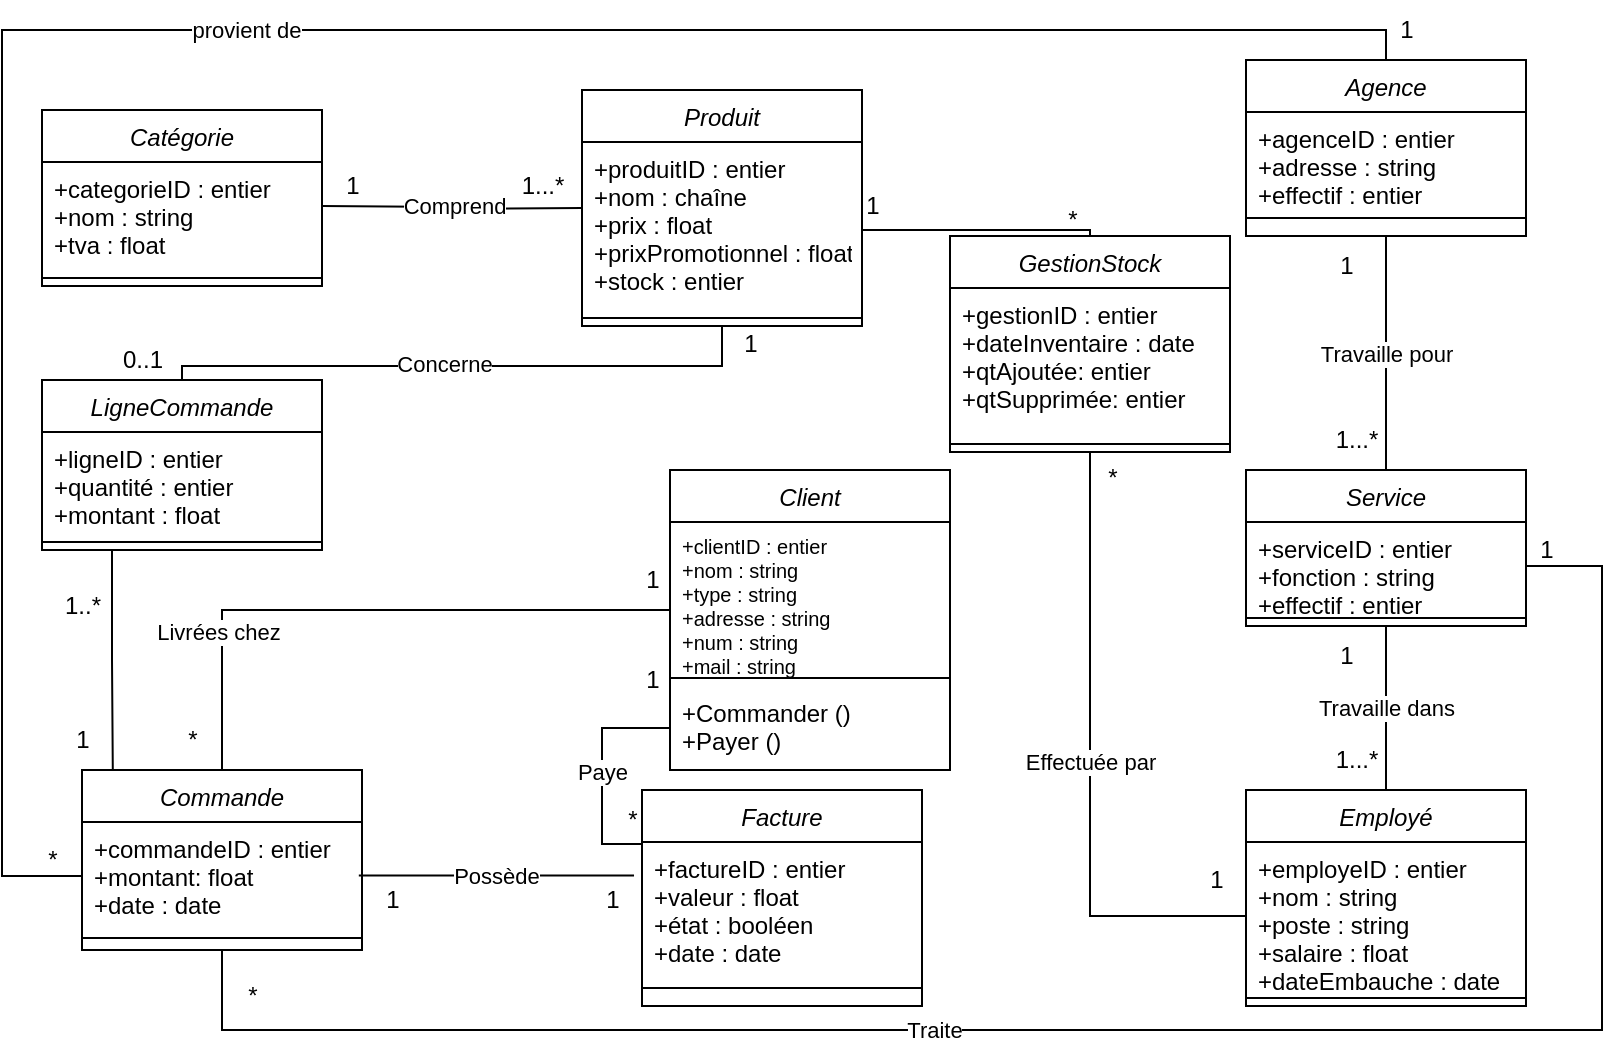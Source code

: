 <mxfile version="21.4.0" type="github">
  <diagram id="C5RBs43oDa-KdzZeNtuy" name="Page-1">
    <mxGraphModel dx="1009" dy="542" grid="1" gridSize="10" guides="1" tooltips="1" connect="1" arrows="1" fold="1" page="1" pageScale="1" pageWidth="827" pageHeight="1169" math="0" shadow="0">
      <root>
        <mxCell id="WIyWlLk6GJQsqaUBKTNV-0" />
        <mxCell id="WIyWlLk6GJQsqaUBKTNV-1" parent="WIyWlLk6GJQsqaUBKTNV-0" />
        <mxCell id="EJpG7dNDgXVxEDcTbUmV-0" value="Produit" style="swimlane;fontStyle=2;align=center;verticalAlign=top;childLayout=stackLayout;horizontal=1;startSize=26;horizontalStack=0;resizeParent=1;resizeLast=0;collapsible=1;marginBottom=0;rounded=0;shadow=0;strokeWidth=1;" parent="WIyWlLk6GJQsqaUBKTNV-1" vertex="1">
          <mxGeometry x="420" y="140" width="140" height="118" as="geometry">
            <mxRectangle x="230" y="140" width="160" height="26" as="alternateBounds" />
          </mxGeometry>
        </mxCell>
        <mxCell id="EJpG7dNDgXVxEDcTbUmV-1" value="+produitID : entier&#xa;+nom : chaîne&#xa;+prix : float&#xa;+prixPromotionnel : float&#xa;+stock : entier" style="text;align=left;verticalAlign=top;spacingLeft=4;spacingRight=4;overflow=hidden;rotatable=0;points=[[0,0.5],[1,0.5]];portConstraint=eastwest;" parent="EJpG7dNDgXVxEDcTbUmV-0" vertex="1">
          <mxGeometry y="26" width="140" height="84" as="geometry" />
        </mxCell>
        <mxCell id="EJpG7dNDgXVxEDcTbUmV-2" value="" style="line;html=1;strokeWidth=1;align=left;verticalAlign=middle;spacingTop=-1;spacingLeft=3;spacingRight=3;rotatable=0;labelPosition=right;points=[];portConstraint=eastwest;" parent="EJpG7dNDgXVxEDcTbUmV-0" vertex="1">
          <mxGeometry y="110" width="140" height="8" as="geometry" />
        </mxCell>
        <mxCell id="EJpG7dNDgXVxEDcTbUmV-3" value="Travaille dans" style="edgeStyle=orthogonalEdgeStyle;rounded=0;orthogonalLoop=1;jettySize=auto;html=1;exitX=0.5;exitY=0;exitDx=0;exitDy=0;entryX=0.5;entryY=1;entryDx=0;entryDy=0;endArrow=none;endFill=0;" parent="WIyWlLk6GJQsqaUBKTNV-1" source="EJpG7dNDgXVxEDcTbUmV-4" target="EJpG7dNDgXVxEDcTbUmV-26" edge="1">
          <mxGeometry relative="1" as="geometry" />
        </mxCell>
        <mxCell id="EJpG7dNDgXVxEDcTbUmV-4" value="Employé" style="swimlane;fontStyle=2;align=center;verticalAlign=top;childLayout=stackLayout;horizontal=1;startSize=26;horizontalStack=0;resizeParent=1;resizeLast=0;collapsible=1;marginBottom=0;rounded=0;shadow=0;strokeWidth=1;" parent="WIyWlLk6GJQsqaUBKTNV-1" vertex="1">
          <mxGeometry x="752" y="490" width="140" height="108" as="geometry">
            <mxRectangle x="230" y="140" width="160" height="26" as="alternateBounds" />
          </mxGeometry>
        </mxCell>
        <mxCell id="EJpG7dNDgXVxEDcTbUmV-5" value="+employeID : entier&#xa;+nom : string&#xa;+poste : string&#xa;+salaire : float&#xa;+dateEmbauche : date" style="text;align=left;verticalAlign=top;spacingLeft=4;spacingRight=4;overflow=hidden;rotatable=0;points=[[0,0.5],[1,0.5]];portConstraint=eastwest;" parent="EJpG7dNDgXVxEDcTbUmV-4" vertex="1">
          <mxGeometry y="26" width="140" height="74" as="geometry" />
        </mxCell>
        <mxCell id="EJpG7dNDgXVxEDcTbUmV-6" value="" style="line;html=1;strokeWidth=1;align=left;verticalAlign=middle;spacingTop=-1;spacingLeft=3;spacingRight=3;rotatable=0;labelPosition=right;points=[];portConstraint=eastwest;" parent="EJpG7dNDgXVxEDcTbUmV-4" vertex="1">
          <mxGeometry y="100" width="140" height="8" as="geometry" />
        </mxCell>
        <mxCell id="EJpG7dNDgXVxEDcTbUmV-7" value="Catégorie" style="swimlane;fontStyle=2;align=center;verticalAlign=top;childLayout=stackLayout;horizontal=1;startSize=26;horizontalStack=0;resizeParent=1;resizeLast=0;collapsible=1;marginBottom=0;rounded=0;shadow=0;strokeWidth=1;" parent="WIyWlLk6GJQsqaUBKTNV-1" vertex="1">
          <mxGeometry x="150" y="150" width="140" height="88" as="geometry">
            <mxRectangle x="230" y="140" width="160" height="26" as="alternateBounds" />
          </mxGeometry>
        </mxCell>
        <mxCell id="EJpG7dNDgXVxEDcTbUmV-8" value="+categorieID : entier&#xa;+nom : string&#xa;+tva : float" style="text;align=left;verticalAlign=top;spacingLeft=4;spacingRight=4;overflow=hidden;rotatable=0;points=[[0,0.5],[1,0.5]];portConstraint=eastwest;" parent="EJpG7dNDgXVxEDcTbUmV-7" vertex="1">
          <mxGeometry y="26" width="140" height="54" as="geometry" />
        </mxCell>
        <mxCell id="EJpG7dNDgXVxEDcTbUmV-9" value="" style="line;html=1;strokeWidth=1;align=left;verticalAlign=middle;spacingTop=-1;spacingLeft=3;spacingRight=3;rotatable=0;labelPosition=right;points=[];portConstraint=eastwest;" parent="EJpG7dNDgXVxEDcTbUmV-7" vertex="1">
          <mxGeometry y="80" width="140" height="8" as="geometry" />
        </mxCell>
        <mxCell id="EJpG7dNDgXVxEDcTbUmV-10" value="Client" style="swimlane;fontStyle=2;align=center;verticalAlign=top;childLayout=stackLayout;horizontal=1;startSize=26;horizontalStack=0;resizeParent=1;resizeLast=0;collapsible=1;marginBottom=0;rounded=0;shadow=0;strokeWidth=1;" parent="WIyWlLk6GJQsqaUBKTNV-1" vertex="1">
          <mxGeometry x="464" y="330" width="140" height="150" as="geometry">
            <mxRectangle x="230" y="140" width="160" height="26" as="alternateBounds" />
          </mxGeometry>
        </mxCell>
        <mxCell id="EJpG7dNDgXVxEDcTbUmV-11" value="+clientID : entier&#xa;+nom : string&#xa;+type : string&#xa;+adresse : string&#xa;+num : string&#xa;+mail : string" style="text;align=left;verticalAlign=top;spacingLeft=4;spacingRight=4;overflow=hidden;rotatable=0;points=[[0,0.5],[1,0.5]];portConstraint=eastwest;fontSize=10;" parent="EJpG7dNDgXVxEDcTbUmV-10" vertex="1">
          <mxGeometry y="26" width="140" height="74" as="geometry" />
        </mxCell>
        <mxCell id="EJpG7dNDgXVxEDcTbUmV-12" value="" style="line;html=1;strokeWidth=1;align=left;verticalAlign=middle;spacingTop=-1;spacingLeft=3;spacingRight=3;rotatable=0;labelPosition=right;points=[];portConstraint=eastwest;" parent="EJpG7dNDgXVxEDcTbUmV-10" vertex="1">
          <mxGeometry y="100" width="140" height="8" as="geometry" />
        </mxCell>
        <mxCell id="EJpG7dNDgXVxEDcTbUmV-13" value="+Commander ()&#xa;+Payer ()" style="text;align=left;verticalAlign=top;spacingLeft=4;spacingRight=4;overflow=hidden;rotatable=0;points=[[0,0.5],[1,0.5]];portConstraint=eastwest;" parent="EJpG7dNDgXVxEDcTbUmV-10" vertex="1">
          <mxGeometry y="108" width="140" height="42" as="geometry" />
        </mxCell>
        <mxCell id="EJpG7dNDgXVxEDcTbUmV-14" style="edgeStyle=orthogonalEdgeStyle;rounded=0;orthogonalLoop=1;jettySize=auto;html=1;exitX=0.5;exitY=0;exitDx=0;exitDy=0;endArrow=none;endFill=0;" parent="WIyWlLk6GJQsqaUBKTNV-1" source="EJpG7dNDgXVxEDcTbUmV-16" edge="1">
          <mxGeometry relative="1" as="geometry">
            <mxPoint x="464" y="400" as="targetPoint" />
            <Array as="points">
              <mxPoint x="240" y="400" />
              <mxPoint x="464" y="400" />
            </Array>
          </mxGeometry>
        </mxCell>
        <mxCell id="EJpG7dNDgXVxEDcTbUmV-15" value="Livrées chez" style="edgeLabel;html=1;align=center;verticalAlign=middle;resizable=0;points=[];" parent="EJpG7dNDgXVxEDcTbUmV-14" vertex="1" connectable="0">
          <mxGeometry x="-0.542" y="2" relative="1" as="geometry">
            <mxPoint as="offset" />
          </mxGeometry>
        </mxCell>
        <mxCell id="EJpG7dNDgXVxEDcTbUmV-16" value="Commande" style="swimlane;fontStyle=2;align=center;verticalAlign=top;childLayout=stackLayout;horizontal=1;startSize=26;horizontalStack=0;resizeParent=1;resizeLast=0;collapsible=1;marginBottom=0;rounded=0;shadow=0;strokeWidth=1;" parent="WIyWlLk6GJQsqaUBKTNV-1" vertex="1">
          <mxGeometry x="170" y="480" width="140" height="90" as="geometry">
            <mxRectangle x="230" y="140" width="160" height="26" as="alternateBounds" />
          </mxGeometry>
        </mxCell>
        <mxCell id="EJpG7dNDgXVxEDcTbUmV-17" value="+commandeID : entier&#xa;+montant: float&#xa;+date : date" style="text;align=left;verticalAlign=top;spacingLeft=4;spacingRight=4;overflow=hidden;rotatable=0;points=[[0,0.5],[1,0.5]];portConstraint=eastwest;" parent="EJpG7dNDgXVxEDcTbUmV-16" vertex="1">
          <mxGeometry y="26" width="140" height="54" as="geometry" />
        </mxCell>
        <mxCell id="EJpG7dNDgXVxEDcTbUmV-18" value="" style="line;html=1;strokeWidth=1;align=left;verticalAlign=middle;spacingTop=-1;spacingLeft=3;spacingRight=3;rotatable=0;labelPosition=right;points=[];portConstraint=eastwest;" parent="EJpG7dNDgXVxEDcTbUmV-16" vertex="1">
          <mxGeometry y="80" width="140" height="8" as="geometry" />
        </mxCell>
        <mxCell id="EJpG7dNDgXVxEDcTbUmV-19" value="Travaille pour" style="edgeStyle=orthogonalEdgeStyle;rounded=0;orthogonalLoop=1;jettySize=auto;html=1;exitX=0.5;exitY=1;exitDx=0;exitDy=0;strokeColor=default;startArrow=none;startFill=0;endArrow=none;endFill=0;" parent="WIyWlLk6GJQsqaUBKTNV-1" source="EJpG7dNDgXVxEDcTbUmV-20" target="EJpG7dNDgXVxEDcTbUmV-26" edge="1">
          <mxGeometry relative="1" as="geometry" />
        </mxCell>
        <mxCell id="EJpG7dNDgXVxEDcTbUmV-20" value="Agence" style="swimlane;fontStyle=2;align=center;verticalAlign=top;childLayout=stackLayout;horizontal=1;startSize=26;horizontalStack=0;resizeParent=1;resizeLast=0;collapsible=1;marginBottom=0;rounded=0;shadow=0;strokeWidth=1;" parent="WIyWlLk6GJQsqaUBKTNV-1" vertex="1">
          <mxGeometry x="752" y="125" width="140" height="88" as="geometry">
            <mxRectangle x="230" y="140" width="160" height="26" as="alternateBounds" />
          </mxGeometry>
        </mxCell>
        <mxCell id="EJpG7dNDgXVxEDcTbUmV-21" value="+agenceID : entier&#xa;+adresse : string&#xa;+effectif : entier" style="text;align=left;verticalAlign=top;spacingLeft=4;spacingRight=4;overflow=hidden;rotatable=0;points=[[0,0.5],[1,0.5]];portConstraint=eastwest;" parent="EJpG7dNDgXVxEDcTbUmV-20" vertex="1">
          <mxGeometry y="26" width="140" height="44" as="geometry" />
        </mxCell>
        <mxCell id="EJpG7dNDgXVxEDcTbUmV-22" value="" style="line;html=1;strokeWidth=1;align=left;verticalAlign=middle;spacingTop=-1;spacingLeft=3;spacingRight=3;rotatable=0;labelPosition=right;points=[];portConstraint=eastwest;" parent="EJpG7dNDgXVxEDcTbUmV-20" vertex="1">
          <mxGeometry y="70" width="140" height="18" as="geometry" />
        </mxCell>
        <mxCell id="EJpG7dNDgXVxEDcTbUmV-23" value="Facture" style="swimlane;fontStyle=2;align=center;verticalAlign=top;childLayout=stackLayout;horizontal=1;startSize=26;horizontalStack=0;resizeParent=1;resizeLast=0;collapsible=1;marginBottom=0;rounded=0;shadow=0;strokeWidth=1;" parent="WIyWlLk6GJQsqaUBKTNV-1" vertex="1">
          <mxGeometry x="450" y="490" width="140" height="108" as="geometry">
            <mxRectangle x="230" y="140" width="160" height="26" as="alternateBounds" />
          </mxGeometry>
        </mxCell>
        <mxCell id="EJpG7dNDgXVxEDcTbUmV-24" value="+factureID : entier&#xa;+valeur : float&#xa;+état : booléen&#xa;+date : date" style="text;align=left;verticalAlign=top;spacingLeft=4;spacingRight=4;overflow=hidden;rotatable=0;points=[[0,0.5],[1,0.5]];portConstraint=eastwest;" parent="EJpG7dNDgXVxEDcTbUmV-23" vertex="1">
          <mxGeometry y="26" width="140" height="64" as="geometry" />
        </mxCell>
        <mxCell id="EJpG7dNDgXVxEDcTbUmV-25" value="" style="line;html=1;strokeWidth=1;align=left;verticalAlign=middle;spacingTop=-1;spacingLeft=3;spacingRight=3;rotatable=0;labelPosition=right;points=[];portConstraint=eastwest;" parent="EJpG7dNDgXVxEDcTbUmV-23" vertex="1">
          <mxGeometry y="90" width="140" height="18" as="geometry" />
        </mxCell>
        <mxCell id="EJpG7dNDgXVxEDcTbUmV-26" value="Service" style="swimlane;fontStyle=2;align=center;verticalAlign=top;childLayout=stackLayout;horizontal=1;startSize=26;horizontalStack=0;resizeParent=1;resizeLast=0;collapsible=1;marginBottom=0;rounded=0;shadow=0;strokeWidth=1;" parent="WIyWlLk6GJQsqaUBKTNV-1" vertex="1">
          <mxGeometry x="752" y="330" width="140" height="78" as="geometry">
            <mxRectangle x="230" y="140" width="160" height="26" as="alternateBounds" />
          </mxGeometry>
        </mxCell>
        <mxCell id="EJpG7dNDgXVxEDcTbUmV-27" value="+serviceID : entier&#xa;+fonction : string&#xa;+effectif : entier" style="text;align=left;verticalAlign=top;spacingLeft=4;spacingRight=4;overflow=hidden;rotatable=0;points=[[0,0.5],[1,0.5]];portConstraint=eastwest;" parent="EJpG7dNDgXVxEDcTbUmV-26" vertex="1">
          <mxGeometry y="26" width="140" height="44" as="geometry" />
        </mxCell>
        <mxCell id="EJpG7dNDgXVxEDcTbUmV-28" value="" style="line;html=1;strokeWidth=1;align=left;verticalAlign=middle;spacingTop=-1;spacingLeft=3;spacingRight=3;rotatable=0;labelPosition=right;points=[];portConstraint=eastwest;" parent="EJpG7dNDgXVxEDcTbUmV-26" vertex="1">
          <mxGeometry y="70" width="140" height="8" as="geometry" />
        </mxCell>
        <mxCell id="EJpG7dNDgXVxEDcTbUmV-29" value="Comprend" style="edgeStyle=orthogonalEdgeStyle;rounded=0;orthogonalLoop=1;jettySize=auto;html=1;endArrow=none;endFill=0;" parent="WIyWlLk6GJQsqaUBKTNV-1" edge="1">
          <mxGeometry relative="1" as="geometry">
            <mxPoint x="290" y="198" as="sourcePoint" />
            <mxPoint x="420" y="199" as="targetPoint" />
          </mxGeometry>
        </mxCell>
        <mxCell id="EJpG7dNDgXVxEDcTbUmV-30" value="1...*" style="text;html=1;align=center;verticalAlign=middle;resizable=0;points=[];autosize=1;strokeColor=none;fillColor=none;" parent="WIyWlLk6GJQsqaUBKTNV-1" vertex="1">
          <mxGeometry x="380" y="173" width="40" height="30" as="geometry" />
        </mxCell>
        <mxCell id="EJpG7dNDgXVxEDcTbUmV-31" value="1" style="text;html=1;align=center;verticalAlign=middle;resizable=0;points=[];autosize=1;strokeColor=none;fillColor=none;" parent="WIyWlLk6GJQsqaUBKTNV-1" vertex="1">
          <mxGeometry x="290" y="173" width="30" height="30" as="geometry" />
        </mxCell>
        <mxCell id="EJpG7dNDgXVxEDcTbUmV-32" value="*" style="text;html=1;align=center;verticalAlign=middle;resizable=0;points=[];autosize=1;strokeColor=none;fillColor=none;" parent="WIyWlLk6GJQsqaUBKTNV-1" vertex="1">
          <mxGeometry x="430" y="490" width="30" height="30" as="geometry" />
        </mxCell>
        <mxCell id="EJpG7dNDgXVxEDcTbUmV-33" value="1" style="text;html=1;align=center;verticalAlign=middle;resizable=0;points=[];autosize=1;strokeColor=none;fillColor=none;" parent="WIyWlLk6GJQsqaUBKTNV-1" vertex="1">
          <mxGeometry x="420" y="530" width="30" height="30" as="geometry" />
        </mxCell>
        <mxCell id="EJpG7dNDgXVxEDcTbUmV-34" value="1...*" style="text;html=1;align=center;verticalAlign=middle;resizable=0;points=[];autosize=1;strokeColor=none;fillColor=none;" parent="WIyWlLk6GJQsqaUBKTNV-1" vertex="1">
          <mxGeometry x="787" y="300" width="40" height="30" as="geometry" />
        </mxCell>
        <mxCell id="EJpG7dNDgXVxEDcTbUmV-35" value="1" style="text;html=1;align=center;verticalAlign=middle;resizable=0;points=[];autosize=1;strokeColor=none;fillColor=none;" parent="WIyWlLk6GJQsqaUBKTNV-1" vertex="1">
          <mxGeometry x="440" y="420" width="30" height="30" as="geometry" />
        </mxCell>
        <mxCell id="EJpG7dNDgXVxEDcTbUmV-36" value="*" style="text;html=1;align=center;verticalAlign=middle;resizable=0;points=[];autosize=1;strokeColor=none;fillColor=none;" parent="WIyWlLk6GJQsqaUBKTNV-1" vertex="1">
          <mxGeometry x="240" y="578" width="30" height="30" as="geometry" />
        </mxCell>
        <mxCell id="EJpG7dNDgXVxEDcTbUmV-37" value="1" style="text;html=1;align=center;verticalAlign=middle;resizable=0;points=[];autosize=1;strokeColor=none;fillColor=none;" parent="WIyWlLk6GJQsqaUBKTNV-1" vertex="1">
          <mxGeometry x="887" y="355" width="30" height="30" as="geometry" />
        </mxCell>
        <mxCell id="EJpG7dNDgXVxEDcTbUmV-38" value="1...*" style="text;html=1;align=center;verticalAlign=middle;resizable=0;points=[];autosize=1;strokeColor=none;fillColor=none;" parent="WIyWlLk6GJQsqaUBKTNV-1" vertex="1">
          <mxGeometry x="787" y="460" width="40" height="30" as="geometry" />
        </mxCell>
        <mxCell id="EJpG7dNDgXVxEDcTbUmV-39" value="1" style="text;html=1;align=center;verticalAlign=middle;resizable=0;points=[];autosize=1;strokeColor=none;fillColor=none;" parent="WIyWlLk6GJQsqaUBKTNV-1" vertex="1">
          <mxGeometry x="787" y="408" width="30" height="30" as="geometry" />
        </mxCell>
        <mxCell id="EJpG7dNDgXVxEDcTbUmV-40" value="1" style="text;html=1;align=center;verticalAlign=middle;resizable=0;points=[];autosize=1;strokeColor=none;fillColor=none;" parent="WIyWlLk6GJQsqaUBKTNV-1" vertex="1">
          <mxGeometry x="787" y="213" width="30" height="30" as="geometry" />
        </mxCell>
        <mxCell id="EJpG7dNDgXVxEDcTbUmV-41" value="Possède" style="edgeStyle=orthogonalEdgeStyle;rounded=0;orthogonalLoop=1;jettySize=auto;html=1;exitX=-0.053;exitY=0.093;exitDx=0;exitDy=0;endArrow=none;endFill=0;entryX=0.867;entryY=0.093;entryDx=0;entryDy=0;entryPerimeter=0;exitPerimeter=0;" parent="WIyWlLk6GJQsqaUBKTNV-1" source="EJpG7dNDgXVxEDcTbUmV-42" target="EJpG7dNDgXVxEDcTbUmV-33" edge="1">
          <mxGeometry relative="1" as="geometry" />
        </mxCell>
        <mxCell id="EJpG7dNDgXVxEDcTbUmV-42" value="1" style="text;html=1;align=center;verticalAlign=middle;resizable=0;points=[];autosize=1;strokeColor=none;fillColor=none;" parent="WIyWlLk6GJQsqaUBKTNV-1" vertex="1">
          <mxGeometry x="310" y="530" width="30" height="30" as="geometry" />
        </mxCell>
        <mxCell id="EJpG7dNDgXVxEDcTbUmV-43" value="Paye" style="edgeStyle=orthogonalEdgeStyle;rounded=0;orthogonalLoop=1;jettySize=auto;html=1;exitX=0;exitY=0.5;exitDx=0;exitDy=0;entryX=0;entryY=0.25;entryDx=0;entryDy=0;endArrow=none;endFill=0;" parent="WIyWlLk6GJQsqaUBKTNV-1" source="EJpG7dNDgXVxEDcTbUmV-13" target="EJpG7dNDgXVxEDcTbUmV-23" edge="1">
          <mxGeometry relative="1" as="geometry" />
        </mxCell>
        <mxCell id="EJpG7dNDgXVxEDcTbUmV-44" style="edgeStyle=orthogonalEdgeStyle;rounded=0;orthogonalLoop=1;jettySize=auto;html=1;exitX=1;exitY=0.5;exitDx=0;exitDy=0;entryX=0.5;entryY=1;entryDx=0;entryDy=0;endArrow=none;endFill=0;" parent="WIyWlLk6GJQsqaUBKTNV-1" source="EJpG7dNDgXVxEDcTbUmV-27" target="EJpG7dNDgXVxEDcTbUmV-16" edge="1">
          <mxGeometry relative="1" as="geometry">
            <Array as="points">
              <mxPoint x="930" y="378" />
              <mxPoint x="930" y="610" />
              <mxPoint x="240" y="610" />
            </Array>
          </mxGeometry>
        </mxCell>
        <mxCell id="EJpG7dNDgXVxEDcTbUmV-45" value="Traite" style="edgeLabel;html=1;align=center;verticalAlign=middle;resizable=0;points=[];" parent="EJpG7dNDgXVxEDcTbUmV-44" vertex="1" connectable="0">
          <mxGeometry x="0.209" relative="1" as="geometry">
            <mxPoint as="offset" />
          </mxGeometry>
        </mxCell>
        <mxCell id="EJpG7dNDgXVxEDcTbUmV-46" value="1" style="text;html=1;align=center;verticalAlign=middle;resizable=0;points=[];autosize=1;strokeColor=none;fillColor=none;" parent="WIyWlLk6GJQsqaUBKTNV-1" vertex="1">
          <mxGeometry x="440" y="370" width="30" height="30" as="geometry" />
        </mxCell>
        <mxCell id="EJpG7dNDgXVxEDcTbUmV-47" value="*" style="text;html=1;align=center;verticalAlign=middle;resizable=0;points=[];autosize=1;strokeColor=none;fillColor=none;" parent="WIyWlLk6GJQsqaUBKTNV-1" vertex="1">
          <mxGeometry x="210" y="450" width="30" height="30" as="geometry" />
        </mxCell>
        <mxCell id="EJpG7dNDgXVxEDcTbUmV-48" style="edgeStyle=orthogonalEdgeStyle;rounded=0;orthogonalLoop=1;jettySize=auto;html=1;exitX=0.5;exitY=0;exitDx=0;exitDy=0;entryX=0.5;entryY=1;entryDx=0;entryDy=0;endArrow=none;endFill=0;" parent="WIyWlLk6GJQsqaUBKTNV-1" source="EJpG7dNDgXVxEDcTbUmV-51" target="EJpG7dNDgXVxEDcTbUmV-0" edge="1">
          <mxGeometry relative="1" as="geometry">
            <Array as="points">
              <mxPoint x="220" y="278" />
              <mxPoint x="490" y="278" />
            </Array>
          </mxGeometry>
        </mxCell>
        <mxCell id="EJpG7dNDgXVxEDcTbUmV-49" value="Concerne" style="edgeLabel;html=1;align=center;verticalAlign=middle;resizable=0;points=[];" parent="EJpG7dNDgXVxEDcTbUmV-48" vertex="1" connectable="0">
          <mxGeometry x="-0.072" y="1" relative="1" as="geometry">
            <mxPoint as="offset" />
          </mxGeometry>
        </mxCell>
        <mxCell id="EJpG7dNDgXVxEDcTbUmV-50" style="edgeStyle=orthogonalEdgeStyle;rounded=0;orthogonalLoop=1;jettySize=auto;html=1;exitX=0.25;exitY=1;exitDx=0;exitDy=0;entryX=0.11;entryY=-0.002;entryDx=0;entryDy=0;entryPerimeter=0;endArrow=none;endFill=0;" parent="WIyWlLk6GJQsqaUBKTNV-1" source="EJpG7dNDgXVxEDcTbUmV-51" target="EJpG7dNDgXVxEDcTbUmV-16" edge="1">
          <mxGeometry relative="1" as="geometry" />
        </mxCell>
        <mxCell id="EJpG7dNDgXVxEDcTbUmV-51" value="LigneCommande" style="swimlane;fontStyle=2;align=center;verticalAlign=top;childLayout=stackLayout;horizontal=1;startSize=26;horizontalStack=0;resizeParent=1;resizeLast=0;collapsible=1;marginBottom=0;rounded=0;shadow=0;strokeWidth=1;" parent="WIyWlLk6GJQsqaUBKTNV-1" vertex="1">
          <mxGeometry x="150" y="285" width="140" height="85" as="geometry">
            <mxRectangle x="230" y="140" width="160" height="26" as="alternateBounds" />
          </mxGeometry>
        </mxCell>
        <mxCell id="EJpG7dNDgXVxEDcTbUmV-52" value="+ligneID : entier&#xa;+quantité : entier&#xa;+montant : float" style="text;align=left;verticalAlign=top;spacingLeft=4;spacingRight=4;overflow=hidden;rotatable=0;points=[[0,0.5],[1,0.5]];portConstraint=eastwest;" parent="EJpG7dNDgXVxEDcTbUmV-51" vertex="1">
          <mxGeometry y="26" width="140" height="54" as="geometry" />
        </mxCell>
        <mxCell id="EJpG7dNDgXVxEDcTbUmV-53" value="" style="line;html=1;strokeWidth=1;align=left;verticalAlign=middle;spacingTop=-1;spacingLeft=3;spacingRight=3;rotatable=0;labelPosition=right;points=[];portConstraint=eastwest;" parent="EJpG7dNDgXVxEDcTbUmV-51" vertex="1">
          <mxGeometry y="80" width="140" height="2" as="geometry" />
        </mxCell>
        <mxCell id="EJpG7dNDgXVxEDcTbUmV-54" value="1" style="text;html=1;align=center;verticalAlign=middle;resizable=0;points=[];autosize=1;strokeColor=none;fillColor=none;" parent="WIyWlLk6GJQsqaUBKTNV-1" vertex="1">
          <mxGeometry x="489" y="252" width="30" height="30" as="geometry" />
        </mxCell>
        <mxCell id="EJpG7dNDgXVxEDcTbUmV-55" value="0..1" style="text;html=1;align=center;verticalAlign=middle;resizable=0;points=[];autosize=1;strokeColor=none;fillColor=none;" parent="WIyWlLk6GJQsqaUBKTNV-1" vertex="1">
          <mxGeometry x="180" y="260" width="40" height="30" as="geometry" />
        </mxCell>
        <mxCell id="EJpG7dNDgXVxEDcTbUmV-56" value="1..*" style="text;html=1;align=center;verticalAlign=middle;resizable=0;points=[];autosize=1;strokeColor=none;fillColor=none;" parent="WIyWlLk6GJQsqaUBKTNV-1" vertex="1">
          <mxGeometry x="150" y="383" width="40" height="30" as="geometry" />
        </mxCell>
        <mxCell id="EJpG7dNDgXVxEDcTbUmV-57" value="1" style="text;html=1;align=center;verticalAlign=middle;resizable=0;points=[];autosize=1;strokeColor=none;fillColor=none;" parent="WIyWlLk6GJQsqaUBKTNV-1" vertex="1">
          <mxGeometry x="155" y="450" width="30" height="30" as="geometry" />
        </mxCell>
        <mxCell id="EJpG7dNDgXVxEDcTbUmV-58" style="edgeStyle=orthogonalEdgeStyle;rounded=0;orthogonalLoop=1;jettySize=auto;html=1;exitX=0.5;exitY=0;exitDx=0;exitDy=0;entryX=1;entryY=0.688;entryDx=0;entryDy=0;entryPerimeter=0;endArrow=none;endFill=0;" parent="WIyWlLk6GJQsqaUBKTNV-1" source="EJpG7dNDgXVxEDcTbUmV-60" target="EJpG7dNDgXVxEDcTbUmV-1" edge="1">
          <mxGeometry relative="1" as="geometry">
            <Array as="points">
              <mxPoint x="674" y="210" />
            </Array>
          </mxGeometry>
        </mxCell>
        <mxCell id="EJpG7dNDgXVxEDcTbUmV-59" value="Effectuée par" style="edgeStyle=orthogonalEdgeStyle;rounded=0;orthogonalLoop=1;jettySize=auto;html=1;exitX=0.5;exitY=1;exitDx=0;exitDy=0;entryX=0;entryY=0.5;entryDx=0;entryDy=0;endArrow=none;endFill=0;" parent="WIyWlLk6GJQsqaUBKTNV-1" source="EJpG7dNDgXVxEDcTbUmV-60" target="EJpG7dNDgXVxEDcTbUmV-5" edge="1">
          <mxGeometry relative="1" as="geometry" />
        </mxCell>
        <mxCell id="EJpG7dNDgXVxEDcTbUmV-60" value="GestionStock" style="swimlane;fontStyle=2;align=center;verticalAlign=top;childLayout=stackLayout;horizontal=1;startSize=26;horizontalStack=0;resizeParent=1;resizeLast=0;collapsible=1;marginBottom=0;rounded=0;shadow=0;strokeWidth=1;" parent="WIyWlLk6GJQsqaUBKTNV-1" vertex="1">
          <mxGeometry x="604" y="213" width="140" height="108" as="geometry">
            <mxRectangle x="230" y="140" width="160" height="26" as="alternateBounds" />
          </mxGeometry>
        </mxCell>
        <mxCell id="EJpG7dNDgXVxEDcTbUmV-61" value="+gestionID : entier&#xa;+dateInventaire : date&#xa;+qtAjoutée: entier&#xa;+qtSupprimée: entier" style="text;align=left;verticalAlign=top;spacingLeft=4;spacingRight=4;overflow=hidden;rotatable=0;points=[[0,0.5],[1,0.5]];portConstraint=eastwest;" parent="EJpG7dNDgXVxEDcTbUmV-60" vertex="1">
          <mxGeometry y="26" width="140" height="74" as="geometry" />
        </mxCell>
        <mxCell id="EJpG7dNDgXVxEDcTbUmV-62" value="" style="line;html=1;strokeWidth=1;align=left;verticalAlign=middle;spacingTop=-1;spacingLeft=3;spacingRight=3;rotatable=0;labelPosition=right;points=[];portConstraint=eastwest;" parent="EJpG7dNDgXVxEDcTbUmV-60" vertex="1">
          <mxGeometry y="100" width="140" height="8" as="geometry" />
        </mxCell>
        <mxCell id="EJpG7dNDgXVxEDcTbUmV-63" value="1" style="text;html=1;align=center;verticalAlign=middle;resizable=0;points=[];autosize=1;strokeColor=none;fillColor=none;" parent="WIyWlLk6GJQsqaUBKTNV-1" vertex="1">
          <mxGeometry x="550" y="183" width="30" height="30" as="geometry" />
        </mxCell>
        <mxCell id="EJpG7dNDgXVxEDcTbUmV-64" value="*" style="text;html=1;align=center;verticalAlign=middle;resizable=0;points=[];autosize=1;strokeColor=none;fillColor=none;" parent="WIyWlLk6GJQsqaUBKTNV-1" vertex="1">
          <mxGeometry x="650" y="190" width="30" height="30" as="geometry" />
        </mxCell>
        <mxCell id="EJpG7dNDgXVxEDcTbUmV-65" value="1" style="text;html=1;align=center;verticalAlign=middle;resizable=0;points=[];autosize=1;strokeColor=none;fillColor=none;" parent="WIyWlLk6GJQsqaUBKTNV-1" vertex="1">
          <mxGeometry x="722" y="520" width="30" height="30" as="geometry" />
        </mxCell>
        <mxCell id="EJpG7dNDgXVxEDcTbUmV-66" value="*" style="text;html=1;align=center;verticalAlign=middle;resizable=0;points=[];autosize=1;strokeColor=none;fillColor=none;" parent="WIyWlLk6GJQsqaUBKTNV-1" vertex="1">
          <mxGeometry x="670" y="319" width="30" height="30" as="geometry" />
        </mxCell>
        <mxCell id="EJpG7dNDgXVxEDcTbUmV-116" value="provient de" style="edgeStyle=orthogonalEdgeStyle;rounded=0;orthogonalLoop=1;jettySize=auto;html=1;exitX=0;exitY=0.5;exitDx=0;exitDy=0;entryX=0.5;entryY=0;entryDx=0;entryDy=0;endArrow=none;endFill=0;" parent="WIyWlLk6GJQsqaUBKTNV-1" source="EJpG7dNDgXVxEDcTbUmV-17" target="EJpG7dNDgXVxEDcTbUmV-20" edge="1">
          <mxGeometry relative="1" as="geometry">
            <Array as="points">
              <mxPoint x="130" y="533" />
              <mxPoint x="130" y="110" />
              <mxPoint x="822" y="110" />
            </Array>
          </mxGeometry>
        </mxCell>
        <mxCell id="EJpG7dNDgXVxEDcTbUmV-117" value="1" style="text;html=1;align=center;verticalAlign=middle;resizable=0;points=[];autosize=1;strokeColor=none;fillColor=none;" parent="WIyWlLk6GJQsqaUBKTNV-1" vertex="1">
          <mxGeometry x="817" y="95" width="30" height="30" as="geometry" />
        </mxCell>
        <mxCell id="EJpG7dNDgXVxEDcTbUmV-118" value="*" style="text;html=1;align=center;verticalAlign=middle;resizable=0;points=[];autosize=1;strokeColor=none;fillColor=none;" parent="WIyWlLk6GJQsqaUBKTNV-1" vertex="1">
          <mxGeometry x="140" y="510" width="30" height="30" as="geometry" />
        </mxCell>
      </root>
    </mxGraphModel>
  </diagram>
</mxfile>
